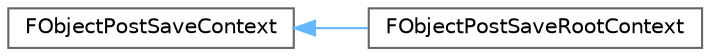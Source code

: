 digraph "Graphical Class Hierarchy"
{
 // INTERACTIVE_SVG=YES
 // LATEX_PDF_SIZE
  bgcolor="transparent";
  edge [fontname=Helvetica,fontsize=10,labelfontname=Helvetica,labelfontsize=10];
  node [fontname=Helvetica,fontsize=10,shape=box,height=0.2,width=0.4];
  rankdir="LR";
  Node0 [id="Node000000",label="FObjectPostSaveContext",height=0.2,width=0.4,color="grey40", fillcolor="white", style="filled",URL="$de/df0/classFObjectPostSaveContext.html",tooltip="Interface used by PostSave to access the save parameters."];
  Node0 -> Node1 [id="edge4506_Node000000_Node000001",dir="back",color="steelblue1",style="solid",tooltip=" "];
  Node1 [id="Node000001",label="FObjectPostSaveRootContext",height=0.2,width=0.4,color="grey40", fillcolor="white", style="filled",URL="$de/d9f/classFObjectPostSaveRootContext.html",tooltip="Interface used by PostSaveRoot to access the save parameters."];
}
